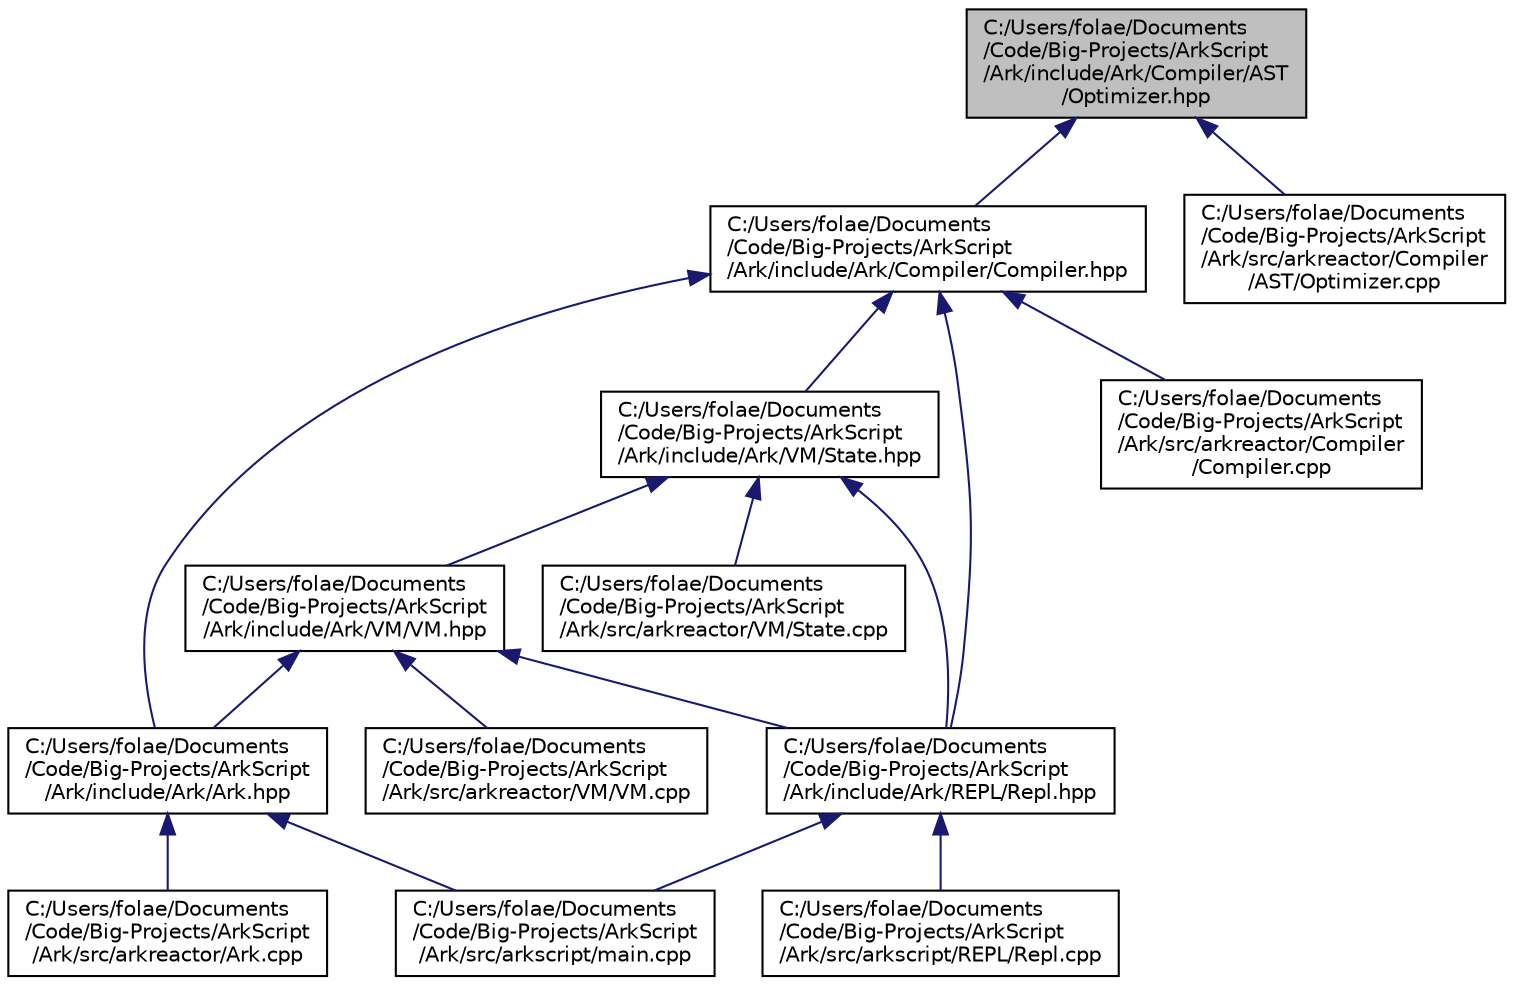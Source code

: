 digraph "C:/Users/folae/Documents/Code/Big-Projects/ArkScript/Ark/include/Ark/Compiler/AST/Optimizer.hpp"
{
 // INTERACTIVE_SVG=YES
 // LATEX_PDF_SIZE
  edge [fontname="Helvetica",fontsize="10",labelfontname="Helvetica",labelfontsize="10"];
  node [fontname="Helvetica",fontsize="10",shape=record];
  Node1 [label="C:/Users/folae/Documents\l/Code/Big-Projects/ArkScript\l/Ark/include/Ark/Compiler/AST\l/Optimizer.hpp",height=0.2,width=0.4,color="black", fillcolor="grey75", style="filled", fontcolor="black",tooltip="Optimizes a given ArkScript AST."];
  Node1 -> Node2 [dir="back",color="midnightblue",fontsize="10",style="solid",fontname="Helvetica"];
  Node2 [label="C:/Users/folae/Documents\l/Code/Big-Projects/ArkScript\l/Ark/include/Ark/Compiler/Compiler.hpp",height=0.2,width=0.4,color="black", fillcolor="white", style="filled",URL="$d8/d0f/Compiler_8hpp.html",tooltip="ArkScript compiler is in charge of transforming the AST into bytecode."];
  Node2 -> Node3 [dir="back",color="midnightblue",fontsize="10",style="solid",fontname="Helvetica"];
  Node3 [label="C:/Users/folae/Documents\l/Code/Big-Projects/ArkScript\l/Ark/include/Ark/Ark.hpp",height=0.2,width=0.4,color="black", fillcolor="white", style="filled",URL="$d3/d7e/Ark_8hpp.html",tooltip="Includes the needed files to start using ArkScript."];
  Node3 -> Node4 [dir="back",color="midnightblue",fontsize="10",style="solid",fontname="Helvetica"];
  Node4 [label="C:/Users/folae/Documents\l/Code/Big-Projects/ArkScript\l/Ark/src/arkreactor/Ark.cpp",height=0.2,width=0.4,color="black", fillcolor="white", style="filled",URL="$dc/d32/Ark_8cpp.html",tooltip=" "];
  Node3 -> Node5 [dir="back",color="midnightblue",fontsize="10",style="solid",fontname="Helvetica"];
  Node5 [label="C:/Users/folae/Documents\l/Code/Big-Projects/ArkScript\l/Ark/src/arkscript/main.cpp",height=0.2,width=0.4,color="black", fillcolor="white", style="filled",URL="$df/d0a/main_8cpp.html",tooltip=" "];
  Node2 -> Node6 [dir="back",color="midnightblue",fontsize="10",style="solid",fontname="Helvetica"];
  Node6 [label="C:/Users/folae/Documents\l/Code/Big-Projects/ArkScript\l/Ark/include/Ark/REPL/Repl.hpp",height=0.2,width=0.4,color="black", fillcolor="white", style="filled",URL="$d5/da5/Repl_8hpp.html",tooltip="ArkScript REPL - Read Eval Print Loop."];
  Node6 -> Node7 [dir="back",color="midnightblue",fontsize="10",style="solid",fontname="Helvetica"];
  Node7 [label="C:/Users/folae/Documents\l/Code/Big-Projects/ArkScript\l/Ark/src/arkscript/REPL/Repl.cpp",height=0.2,width=0.4,color="black", fillcolor="white", style="filled",URL="$d7/d46/Repl_8cpp.html",tooltip=" "];
  Node6 -> Node5 [dir="back",color="midnightblue",fontsize="10",style="solid",fontname="Helvetica"];
  Node2 -> Node8 [dir="back",color="midnightblue",fontsize="10",style="solid",fontname="Helvetica"];
  Node8 [label="C:/Users/folae/Documents\l/Code/Big-Projects/ArkScript\l/Ark/include/Ark/VM/State.hpp",height=0.2,width=0.4,color="black", fillcolor="white", style="filled",URL="$d0/db5/State_8hpp.html",tooltip="State used by the virtual machine: it loads the bytecode, can compile it if needed,..."];
  Node8 -> Node6 [dir="back",color="midnightblue",fontsize="10",style="solid",fontname="Helvetica"];
  Node8 -> Node9 [dir="back",color="midnightblue",fontsize="10",style="solid",fontname="Helvetica"];
  Node9 [label="C:/Users/folae/Documents\l/Code/Big-Projects/ArkScript\l/Ark/include/Ark/VM/VM.hpp",height=0.2,width=0.4,color="black", fillcolor="white", style="filled",URL="$d1/d91/VM_8hpp.html",tooltip="The ArkScript virtual machine."];
  Node9 -> Node3 [dir="back",color="midnightblue",fontsize="10",style="solid",fontname="Helvetica"];
  Node9 -> Node6 [dir="back",color="midnightblue",fontsize="10",style="solid",fontname="Helvetica"];
  Node9 -> Node10 [dir="back",color="midnightblue",fontsize="10",style="solid",fontname="Helvetica"];
  Node10 [label="C:/Users/folae/Documents\l/Code/Big-Projects/ArkScript\l/Ark/src/arkreactor/VM/VM.cpp",height=0.2,width=0.4,color="black", fillcolor="white", style="filled",URL="$d2/d27/VM_8cpp.html",tooltip=" "];
  Node8 -> Node11 [dir="back",color="midnightblue",fontsize="10",style="solid",fontname="Helvetica"];
  Node11 [label="C:/Users/folae/Documents\l/Code/Big-Projects/ArkScript\l/Ark/src/arkreactor/VM/State.cpp",height=0.2,width=0.4,color="black", fillcolor="white", style="filled",URL="$d0/da0/State_8cpp.html",tooltip=" "];
  Node2 -> Node12 [dir="back",color="midnightblue",fontsize="10",style="solid",fontname="Helvetica"];
  Node12 [label="C:/Users/folae/Documents\l/Code/Big-Projects/ArkScript\l/Ark/src/arkreactor/Compiler\l/Compiler.cpp",height=0.2,width=0.4,color="black", fillcolor="white", style="filled",URL="$de/dfa/Compiler_8cpp.html",tooltip=" "];
  Node1 -> Node13 [dir="back",color="midnightblue",fontsize="10",style="solid",fontname="Helvetica"];
  Node13 [label="C:/Users/folae/Documents\l/Code/Big-Projects/ArkScript\l/Ark/src/arkreactor/Compiler\l/AST/Optimizer.cpp",height=0.2,width=0.4,color="black", fillcolor="white", style="filled",URL="$d2/dc5/Optimizer_8cpp.html",tooltip=" "];
}
